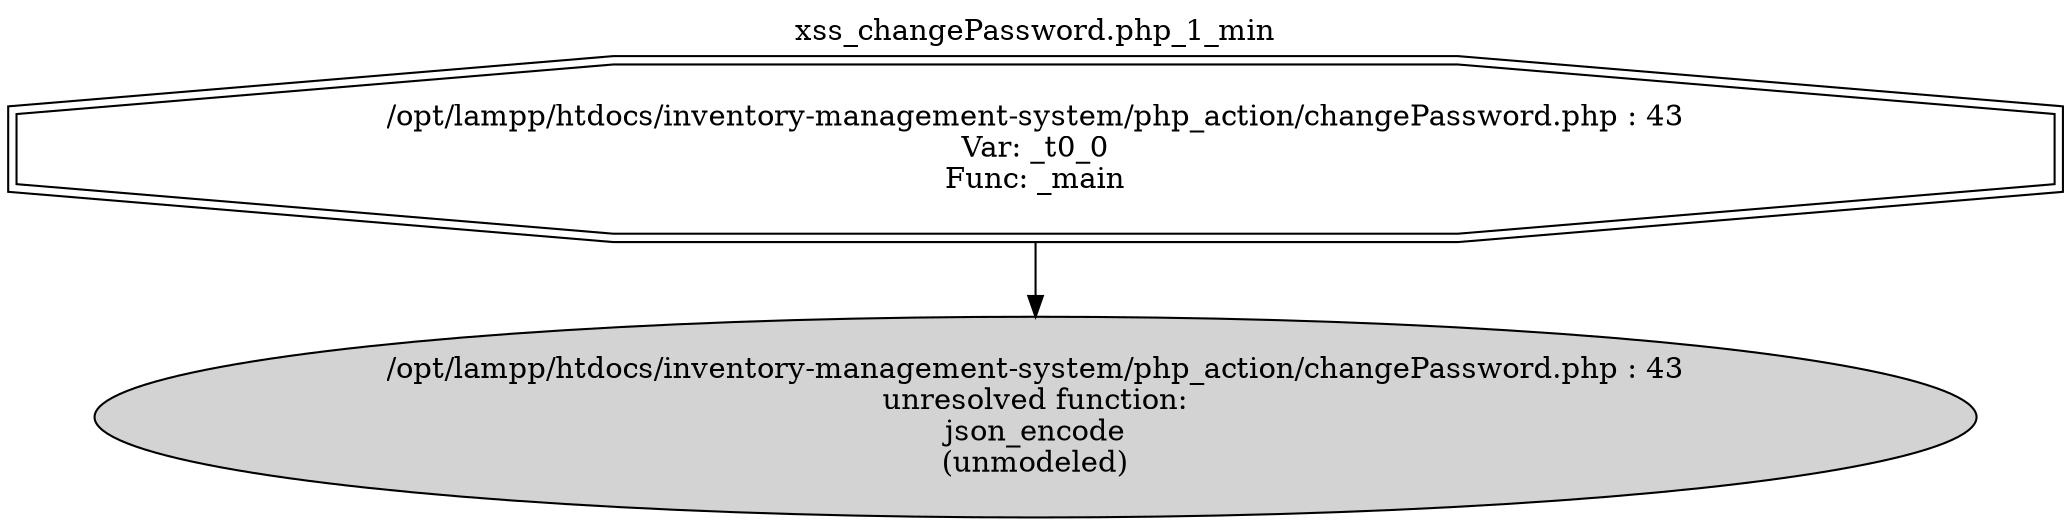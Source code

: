 digraph cfg {
  label="xss_changePassword.php_1_min";
  labelloc=t;
  n1 [shape=doubleoctagon, label="/opt/lampp/htdocs/inventory-management-system/php_action/changePassword.php : 43\nVar: _t0_0\nFunc: _main\n"];
  n2 [shape=ellipse, label="/opt/lampp/htdocs/inventory-management-system/php_action/changePassword.php : 43\nunresolved function:\njson_encode\n(unmodeled)\n",style=filled];
  n1 -> n2;
}

